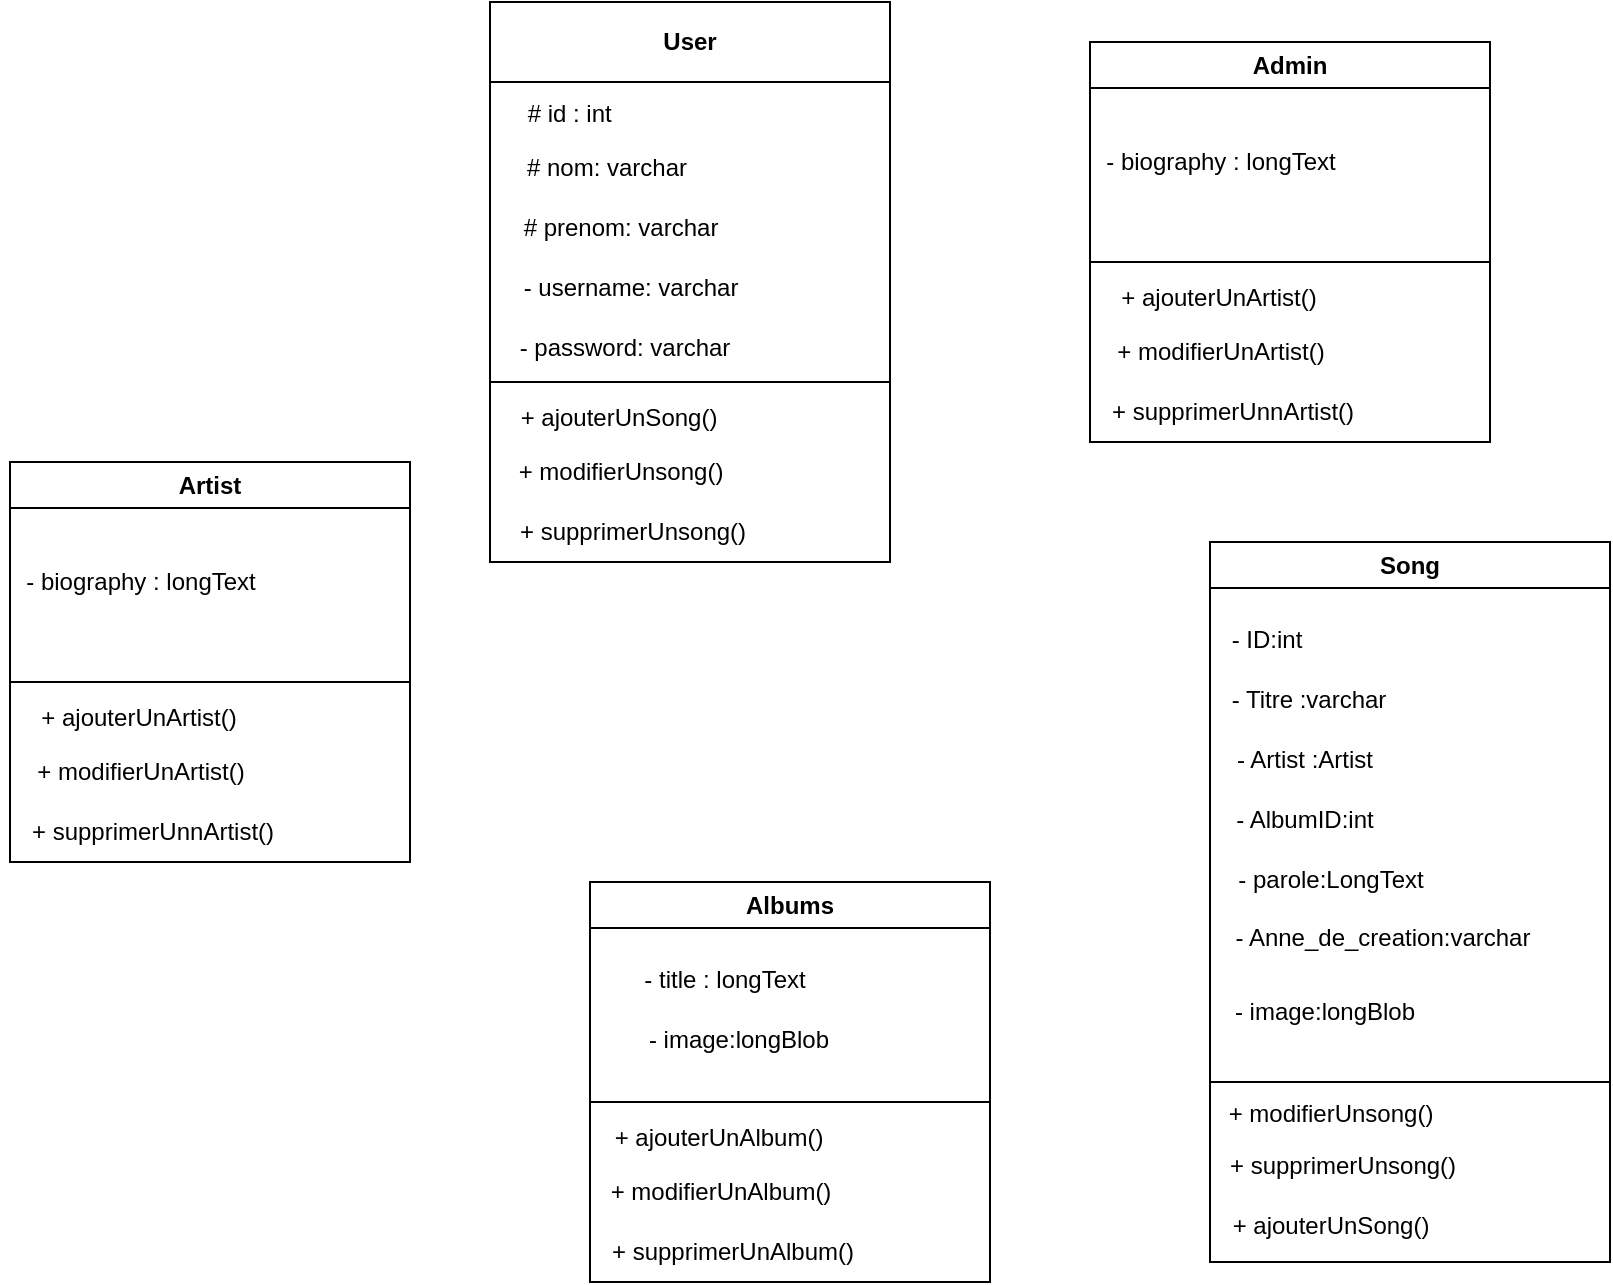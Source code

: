 <mxfile version="20.8.1" type="device"><diagram id="xgRHId2Xsiwn6regcNeo" name="Page-1"><mxGraphModel dx="1195" dy="637" grid="1" gridSize="10" guides="1" tooltips="1" connect="1" arrows="1" fold="1" page="1" pageScale="1" pageWidth="850" pageHeight="1100" math="0" shadow="0"><root><mxCell id="0"/><mxCell id="1" parent="0"/><mxCell id="3JPdnd_889LQ5U2VbDD1-2" value="Song" style="swimlane;whiteSpace=wrap;html=1;" vertex="1" parent="1"><mxGeometry x="640" y="310" width="200" height="360" as="geometry"/></mxCell><mxCell id="3JPdnd_889LQ5U2VbDD1-3" value="- Titre :varchar" style="text;html=1;align=center;verticalAlign=middle;resizable=0;points=[];autosize=1;strokeColor=none;fillColor=none;" vertex="1" parent="3JPdnd_889LQ5U2VbDD1-2"><mxGeometry x="-1" y="64" width="100" height="30" as="geometry"/></mxCell><mxCell id="3JPdnd_889LQ5U2VbDD1-4" value="- Artist :Artist" style="text;html=1;align=center;verticalAlign=middle;resizable=0;points=[];autosize=1;strokeColor=none;fillColor=none;" vertex="1" parent="3JPdnd_889LQ5U2VbDD1-2"><mxGeometry x="2" y="94" width="90" height="30" as="geometry"/></mxCell><mxCell id="3JPdnd_889LQ5U2VbDD1-5" value="- AlbumID:int" style="text;html=1;align=center;verticalAlign=middle;resizable=0;points=[];autosize=1;strokeColor=none;fillColor=none;" vertex="1" parent="3JPdnd_889LQ5U2VbDD1-2"><mxGeometry x="2" y="124" width="90" height="30" as="geometry"/></mxCell><mxCell id="3JPdnd_889LQ5U2VbDD1-6" value="- Anne_de_creation:varchar" style="text;html=1;align=center;verticalAlign=middle;resizable=0;points=[];autosize=1;strokeColor=none;fillColor=none;" vertex="1" parent="3JPdnd_889LQ5U2VbDD1-2"><mxGeometry x="1" y="183" width="170" height="30" as="geometry"/></mxCell><mxCell id="3JPdnd_889LQ5U2VbDD1-12" value="- parole:LongText" style="text;html=1;align=center;verticalAlign=middle;resizable=0;points=[];autosize=1;strokeColor=none;fillColor=none;" vertex="1" parent="3JPdnd_889LQ5U2VbDD1-2"><mxGeometry y="154" width="120" height="30" as="geometry"/></mxCell><mxCell id="3JPdnd_889LQ5U2VbDD1-26" value="- ID:int" style="text;html=1;align=center;verticalAlign=middle;resizable=0;points=[];autosize=1;strokeColor=none;fillColor=none;" vertex="1" parent="3JPdnd_889LQ5U2VbDD1-2"><mxGeometry x="-2" y="34" width="60" height="30" as="geometry"/></mxCell><mxCell id="3JPdnd_889LQ5U2VbDD1-27" value="" style="group" vertex="1" connectable="0" parent="3JPdnd_889LQ5U2VbDD1-2"><mxGeometry x="-5" y="270" width="205" height="90" as="geometry"/></mxCell><mxCell id="3JPdnd_889LQ5U2VbDD1-11" value="" style="whiteSpace=wrap;html=1;" vertex="1" parent="3JPdnd_889LQ5U2VbDD1-27"><mxGeometry x="5" width="200" height="90" as="geometry"/></mxCell><mxCell id="3JPdnd_889LQ5U2VbDD1-13" value="+ ajouterUnSong()" style="text;html=1;align=center;verticalAlign=middle;resizable=0;points=[];autosize=1;strokeColor=none;fillColor=none;" vertex="1" parent="3JPdnd_889LQ5U2VbDD1-27"><mxGeometry x="5" y="57" width="120" height="30" as="geometry"/></mxCell><mxCell id="3JPdnd_889LQ5U2VbDD1-14" value="+ modifierUnsong()" style="text;html=1;align=center;verticalAlign=middle;resizable=0;points=[];autosize=1;strokeColor=none;fillColor=none;" vertex="1" parent="3JPdnd_889LQ5U2VbDD1-27"><mxGeometry y="1" width="130" height="30" as="geometry"/></mxCell><mxCell id="3JPdnd_889LQ5U2VbDD1-15" value="+ supprimerUnsong()" style="text;html=1;align=center;verticalAlign=middle;resizable=0;points=[];autosize=1;strokeColor=none;fillColor=none;" vertex="1" parent="3JPdnd_889LQ5U2VbDD1-27"><mxGeometry x="1" y="27" width="140" height="30" as="geometry"/></mxCell><mxCell id="3JPdnd_889LQ5U2VbDD1-28" value="- image:longBlob" style="text;html=1;align=center;verticalAlign=middle;resizable=0;points=[];autosize=1;strokeColor=none;fillColor=none;" vertex="1" parent="3JPdnd_889LQ5U2VbDD1-2"><mxGeometry x="2" y="220" width="110" height="30" as="geometry"/></mxCell><mxCell id="3JPdnd_889LQ5U2VbDD1-16" value="Artist" style="swimlane;whiteSpace=wrap;html=1;" vertex="1" parent="1"><mxGeometry x="40" y="270" width="200" height="200" as="geometry"/></mxCell><mxCell id="3JPdnd_889LQ5U2VbDD1-18" value="- biography : longText" style="text;html=1;align=center;verticalAlign=middle;resizable=0;points=[];autosize=1;strokeColor=none;fillColor=none;" vertex="1" parent="3JPdnd_889LQ5U2VbDD1-16"><mxGeometry x="-5" y="45" width="140" height="30" as="geometry"/></mxCell><mxCell id="3JPdnd_889LQ5U2VbDD1-40" value="" style="group" vertex="1" connectable="0" parent="3JPdnd_889LQ5U2VbDD1-16"><mxGeometry y="110" width="200" height="90" as="geometry"/></mxCell><mxCell id="3JPdnd_889LQ5U2VbDD1-21" value="" style="whiteSpace=wrap;html=1;" vertex="1" parent="3JPdnd_889LQ5U2VbDD1-40"><mxGeometry width="200" height="90" as="geometry"/></mxCell><mxCell id="3JPdnd_889LQ5U2VbDD1-23" value="+ ajouterUnArtist()" style="text;html=1;align=center;verticalAlign=middle;resizable=0;points=[];autosize=1;strokeColor=none;fillColor=none;" vertex="1" parent="3JPdnd_889LQ5U2VbDD1-40"><mxGeometry x="4" y="3" width="120" height="30" as="geometry"/></mxCell><mxCell id="3JPdnd_889LQ5U2VbDD1-24" value="+ modifierUnArtist()" style="text;html=1;align=center;verticalAlign=middle;resizable=0;points=[];autosize=1;strokeColor=none;fillColor=none;" vertex="1" parent="3JPdnd_889LQ5U2VbDD1-40"><mxGeometry y="30" width="130" height="30" as="geometry"/></mxCell><mxCell id="3JPdnd_889LQ5U2VbDD1-25" value="+ supprimerUnnArtist()" style="text;html=1;align=center;verticalAlign=middle;resizable=0;points=[];autosize=1;strokeColor=none;fillColor=none;" vertex="1" parent="3JPdnd_889LQ5U2VbDD1-40"><mxGeometry x="1" y="60" width="140" height="30" as="geometry"/></mxCell><mxCell id="3JPdnd_889LQ5U2VbDD1-29" value="User" style="swimlane;whiteSpace=wrap;html=1;startSize=40;" vertex="1" parent="1"><mxGeometry x="280" y="40" width="200" height="280" as="geometry"/></mxCell><mxCell id="3JPdnd_889LQ5U2VbDD1-30" value="# nom: varchar" style="text;html=1;align=center;verticalAlign=middle;resizable=0;points=[];autosize=1;strokeColor=none;fillColor=none;" vertex="1" parent="3JPdnd_889LQ5U2VbDD1-29"><mxGeometry x="8" y="68" width="100" height="30" as="geometry"/></mxCell><mxCell id="3JPdnd_889LQ5U2VbDD1-35" value="# prenom: varchar" style="text;html=1;align=center;verticalAlign=middle;resizable=0;points=[];autosize=1;strokeColor=none;fillColor=none;" vertex="1" parent="3JPdnd_889LQ5U2VbDD1-29"><mxGeometry x="5" y="98" width="120" height="30" as="geometry"/></mxCell><mxCell id="3JPdnd_889LQ5U2VbDD1-36" value="# id : int&amp;nbsp;" style="text;html=1;align=center;verticalAlign=middle;resizable=0;points=[];autosize=1;strokeColor=none;fillColor=none;" vertex="1" parent="3JPdnd_889LQ5U2VbDD1-29"><mxGeometry x="6" y="41" width="70" height="30" as="geometry"/></mxCell><mxCell id="3JPdnd_889LQ5U2VbDD1-37" value="- username: varchar" style="text;html=1;align=center;verticalAlign=middle;resizable=0;points=[];autosize=1;strokeColor=none;fillColor=none;" vertex="1" parent="3JPdnd_889LQ5U2VbDD1-29"><mxGeometry x="5" y="128" width="130" height="30" as="geometry"/></mxCell><mxCell id="3JPdnd_889LQ5U2VbDD1-38" value="- password: varchar" style="text;html=1;align=center;verticalAlign=middle;resizable=0;points=[];autosize=1;strokeColor=none;fillColor=none;" vertex="1" parent="3JPdnd_889LQ5U2VbDD1-29"><mxGeometry x="2" y="158" width="130" height="30" as="geometry"/></mxCell><mxCell id="3JPdnd_889LQ5U2VbDD1-39" value="" style="group" vertex="1" connectable="0" parent="3JPdnd_889LQ5U2VbDD1-29"><mxGeometry y="190" width="200" height="90" as="geometry"/></mxCell><mxCell id="3JPdnd_889LQ5U2VbDD1-31" value="" style="whiteSpace=wrap;html=1;" vertex="1" parent="3JPdnd_889LQ5U2VbDD1-39"><mxGeometry width="200" height="90" as="geometry"/></mxCell><mxCell id="3JPdnd_889LQ5U2VbDD1-32" value="+ ajouterUnSong()" style="text;html=1;align=center;verticalAlign=middle;resizable=0;points=[];autosize=1;strokeColor=none;fillColor=none;" vertex="1" parent="3JPdnd_889LQ5U2VbDD1-39"><mxGeometry x="4" y="3" width="120" height="30" as="geometry"/></mxCell><mxCell id="3JPdnd_889LQ5U2VbDD1-33" value="+ modifierUnsong()" style="text;html=1;align=center;verticalAlign=middle;resizable=0;points=[];autosize=1;strokeColor=none;fillColor=none;" vertex="1" parent="3JPdnd_889LQ5U2VbDD1-39"><mxGeometry y="30" width="130" height="30" as="geometry"/></mxCell><mxCell id="3JPdnd_889LQ5U2VbDD1-34" value="+ supprimerUnsong()" style="text;html=1;align=center;verticalAlign=middle;resizable=0;points=[];autosize=1;strokeColor=none;fillColor=none;" vertex="1" parent="3JPdnd_889LQ5U2VbDD1-39"><mxGeometry x="1" y="60" width="140" height="30" as="geometry"/></mxCell><mxCell id="3JPdnd_889LQ5U2VbDD1-41" value="Albums" style="swimlane;whiteSpace=wrap;html=1;" vertex="1" parent="1"><mxGeometry x="330" y="480" width="200" height="200" as="geometry"/></mxCell><mxCell id="3JPdnd_889LQ5U2VbDD1-42" value="- title : longText" style="text;html=1;align=center;verticalAlign=middle;resizable=0;points=[];autosize=1;strokeColor=none;fillColor=none;" vertex="1" parent="3JPdnd_889LQ5U2VbDD1-41"><mxGeometry x="17" y="34" width="100" height="30" as="geometry"/></mxCell><mxCell id="3JPdnd_889LQ5U2VbDD1-43" value="" style="group" vertex="1" connectable="0" parent="3JPdnd_889LQ5U2VbDD1-41"><mxGeometry y="110" width="200" height="90" as="geometry"/></mxCell><mxCell id="3JPdnd_889LQ5U2VbDD1-44" value="" style="whiteSpace=wrap;html=1;" vertex="1" parent="3JPdnd_889LQ5U2VbDD1-43"><mxGeometry width="200" height="90" as="geometry"/></mxCell><mxCell id="3JPdnd_889LQ5U2VbDD1-45" value="+ ajouterUnAlbum()" style="text;html=1;align=center;verticalAlign=middle;resizable=0;points=[];autosize=1;strokeColor=none;fillColor=none;" vertex="1" parent="3JPdnd_889LQ5U2VbDD1-43"><mxGeometry x="-1" y="3" width="130" height="30" as="geometry"/></mxCell><mxCell id="3JPdnd_889LQ5U2VbDD1-46" value="+ modifierUnAlbum()" style="text;html=1;align=center;verticalAlign=middle;resizable=0;points=[];autosize=1;strokeColor=none;fillColor=none;" vertex="1" parent="3JPdnd_889LQ5U2VbDD1-43"><mxGeometry y="30" width="130" height="30" as="geometry"/></mxCell><mxCell id="3JPdnd_889LQ5U2VbDD1-47" value="+ supprimerUnAlbum()" style="text;html=1;align=center;verticalAlign=middle;resizable=0;points=[];autosize=1;strokeColor=none;fillColor=none;" vertex="1" parent="3JPdnd_889LQ5U2VbDD1-43"><mxGeometry x="1" y="60" width="140" height="30" as="geometry"/></mxCell><mxCell id="3JPdnd_889LQ5U2VbDD1-48" value="- image:longBlob" style="text;html=1;align=center;verticalAlign=middle;resizable=0;points=[];autosize=1;strokeColor=none;fillColor=none;" vertex="1" parent="3JPdnd_889LQ5U2VbDD1-41"><mxGeometry x="19" y="64" width="110" height="30" as="geometry"/></mxCell><mxCell id="3JPdnd_889LQ5U2VbDD1-50" value="Admin" style="swimlane;whiteSpace=wrap;html=1;" vertex="1" parent="1"><mxGeometry x="580" y="60" width="200" height="200" as="geometry"/></mxCell><mxCell id="3JPdnd_889LQ5U2VbDD1-51" value="- biography : longText" style="text;html=1;align=center;verticalAlign=middle;resizable=0;points=[];autosize=1;strokeColor=none;fillColor=none;" vertex="1" parent="3JPdnd_889LQ5U2VbDD1-50"><mxGeometry x="-5" y="45" width="140" height="30" as="geometry"/></mxCell><mxCell id="3JPdnd_889LQ5U2VbDD1-52" value="" style="group" vertex="1" connectable="0" parent="3JPdnd_889LQ5U2VbDD1-50"><mxGeometry y="110" width="200" height="90" as="geometry"/></mxCell><mxCell id="3JPdnd_889LQ5U2VbDD1-53" value="" style="whiteSpace=wrap;html=1;" vertex="1" parent="3JPdnd_889LQ5U2VbDD1-52"><mxGeometry width="200" height="90" as="geometry"/></mxCell><mxCell id="3JPdnd_889LQ5U2VbDD1-54" value="+ ajouterUnArtist()" style="text;html=1;align=center;verticalAlign=middle;resizable=0;points=[];autosize=1;strokeColor=none;fillColor=none;" vertex="1" parent="3JPdnd_889LQ5U2VbDD1-52"><mxGeometry x="4" y="3" width="120" height="30" as="geometry"/></mxCell><mxCell id="3JPdnd_889LQ5U2VbDD1-55" value="+ modifierUnArtist()" style="text;html=1;align=center;verticalAlign=middle;resizable=0;points=[];autosize=1;strokeColor=none;fillColor=none;" vertex="1" parent="3JPdnd_889LQ5U2VbDD1-52"><mxGeometry y="30" width="130" height="30" as="geometry"/></mxCell><mxCell id="3JPdnd_889LQ5U2VbDD1-56" value="+ supprimerUnnArtist()" style="text;html=1;align=center;verticalAlign=middle;resizable=0;points=[];autosize=1;strokeColor=none;fillColor=none;" vertex="1" parent="3JPdnd_889LQ5U2VbDD1-52"><mxGeometry x="1" y="60" width="140" height="30" as="geometry"/></mxCell></root></mxGraphModel></diagram></mxfile>